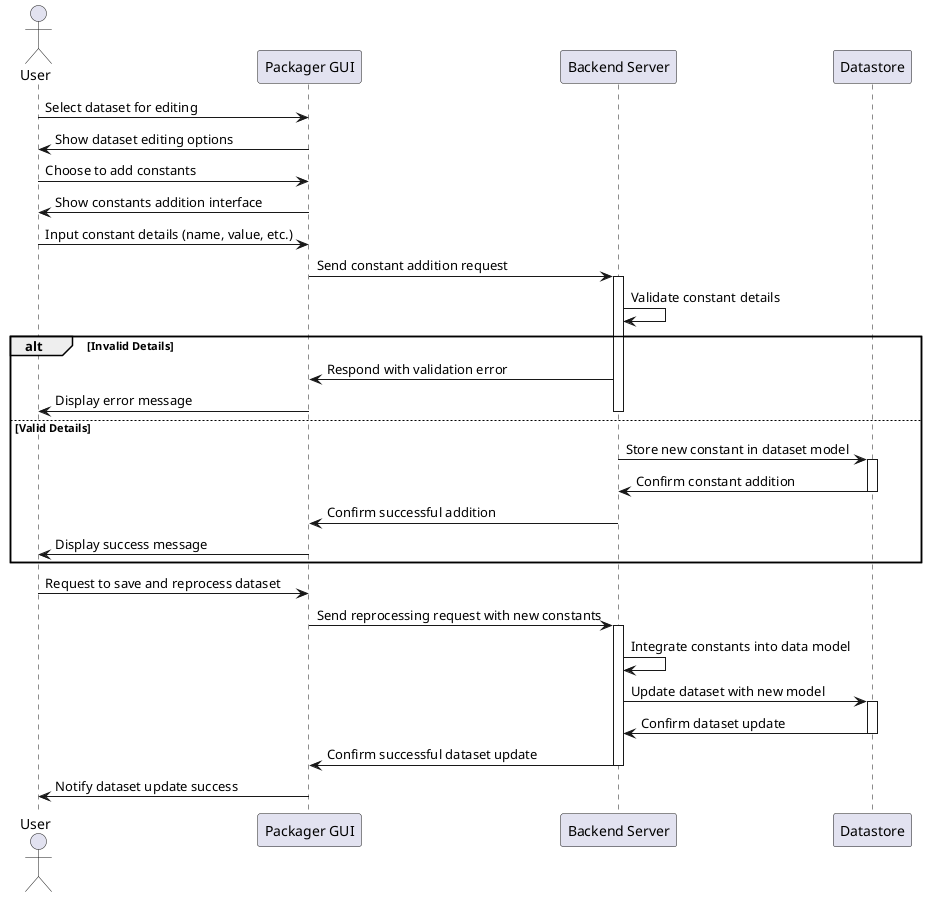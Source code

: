 @startuml
actor User
participant "Packager GUI" as GUI
participant "Backend Server" as Backend
participant "Datastore" as Datastore

User -> GUI: Select dataset for editing
GUI -> User: Show dataset editing options
User -> GUI: Choose to add constants
GUI -> User: Show constants addition interface

User -> GUI: Input constant details (name, value, etc.)
GUI -> Backend: Send constant addition request
activate Backend
Backend -> Backend: Validate constant details
alt Invalid Details
    Backend -> GUI: Respond with validation error
    GUI -> User: Display error message
    deactivate Backend
else Valid Details
    Backend -> Datastore: Store new constant in dataset model
    activate Datastore
    Datastore -> Backend: Confirm constant addition
    deactivate Datastore
    
    Backend -> GUI: Confirm successful addition
    deactivate Backend
    GUI -> User: Display success message
end

User -> GUI: Request to save and reprocess dataset
GUI -> Backend: Send reprocessing request with new constants
activate Backend
Backend -> Backend: Integrate constants into data model
Backend -> Datastore: Update dataset with new model
activate Datastore
Datastore -> Backend: Confirm dataset update
deactivate Datastore

Backend -> GUI: Confirm successful dataset update
deactivate Backend
GUI -> User: Notify dataset update success
@enduml